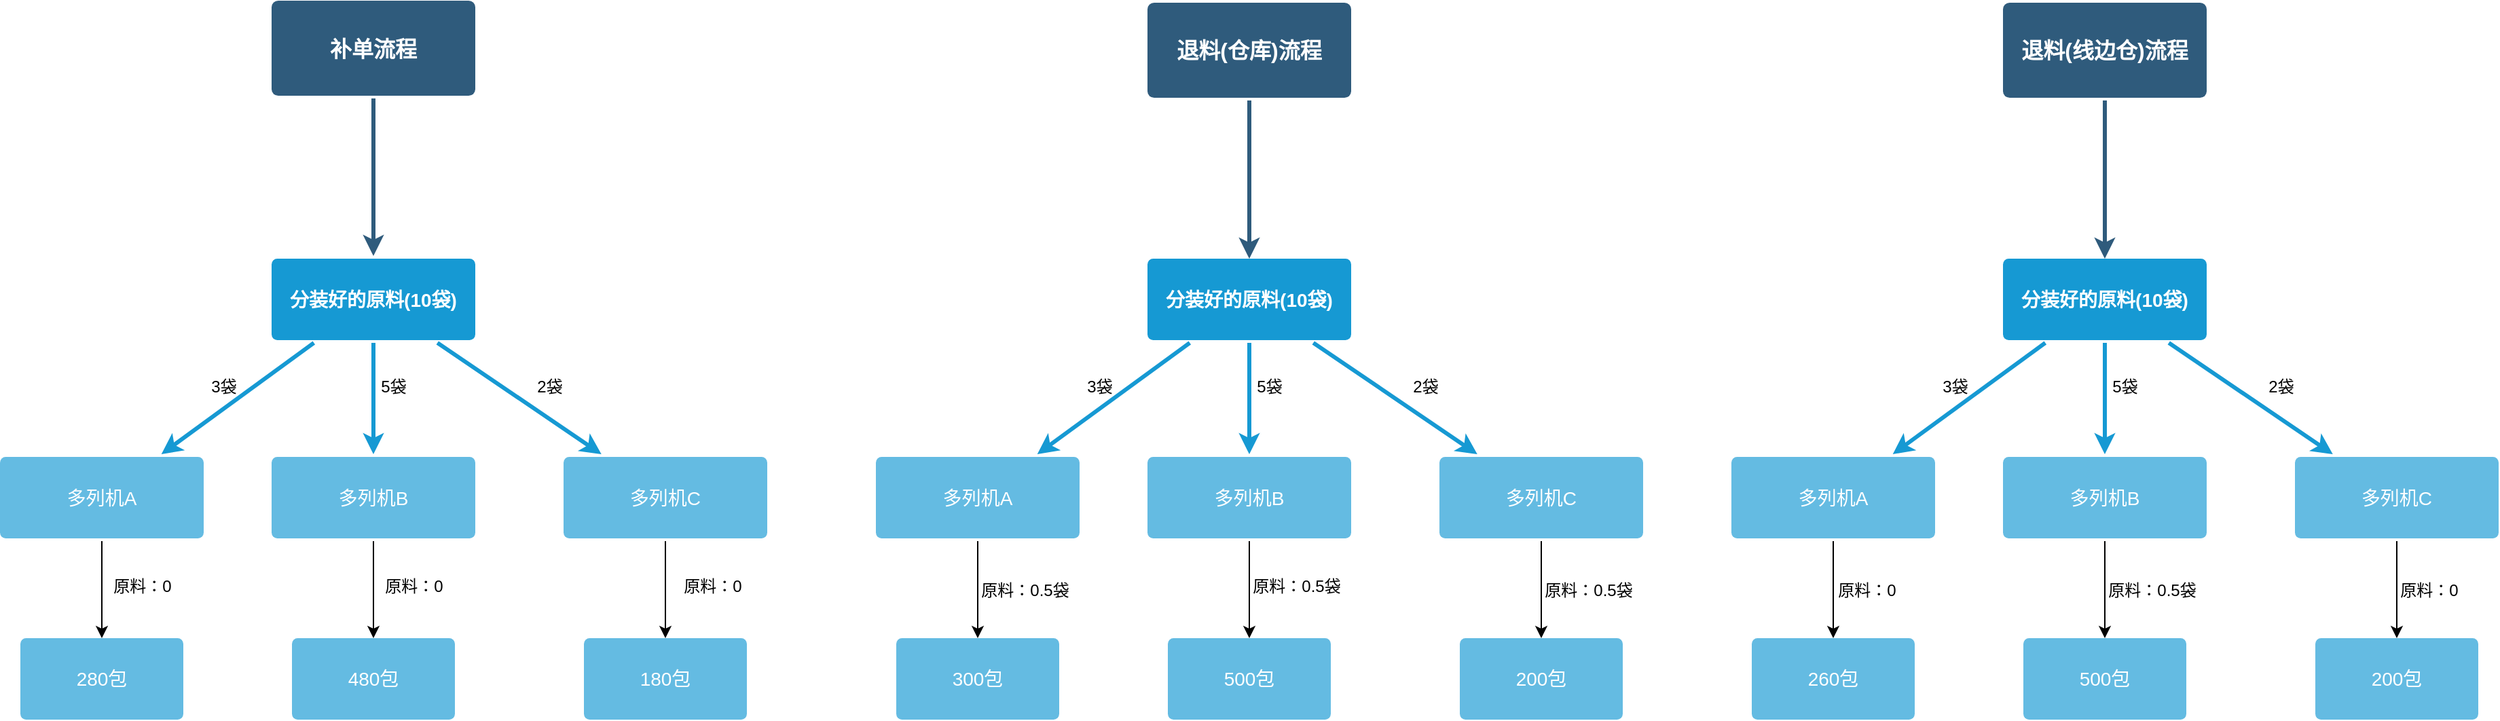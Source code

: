 <mxfile version="21.2.1" type="github">
  <diagram id="6a731a19-8d31-9384-78a2-239565b7b9f0" name="Page-1">
    <mxGraphModel dx="1050" dy="558" grid="1" gridSize="10" guides="1" tooltips="1" connect="1" arrows="1" fold="1" page="1" pageScale="1" pageWidth="1169" pageHeight="827" background="none" math="0" shadow="0">
      <root>
        <mxCell id="0" />
        <mxCell id="1" parent="0" />
        <mxCell id="1747" value="" style="edgeStyle=none;rounded=0;jumpStyle=none;html=1;shadow=0;labelBackgroundColor=none;startArrow=none;startFill=0;endArrow=classic;endFill=1;jettySize=auto;orthogonalLoop=1;strokeColor=#2F5B7C;strokeWidth=3;fontFamily=Helvetica;fontSize=16;fontColor=#23445D;spacing=5;" parent="1" source="1749" target="1760" edge="1">
          <mxGeometry relative="1" as="geometry" />
        </mxCell>
        <mxCell id="1749" value="补单流程" style="rounded=1;whiteSpace=wrap;html=1;shadow=0;labelBackgroundColor=none;strokeColor=none;strokeWidth=3;fillColor=#2F5B7C;fontFamily=Helvetica;fontSize=16;fontColor=#FFFFFF;align=center;fontStyle=1;spacing=5;arcSize=7;perimeterSpacing=2;" parent="1" vertex="1">
          <mxGeometry x="495" y="380.5" width="150" height="70" as="geometry" />
        </mxCell>
        <mxCell id="1757" value="" style="edgeStyle=none;rounded=0;jumpStyle=none;html=1;shadow=0;labelBackgroundColor=none;startArrow=none;startFill=0;endArrow=classic;endFill=1;jettySize=auto;orthogonalLoop=1;strokeColor=#1699D3;strokeWidth=3;fontFamily=Helvetica;fontSize=14;fontColor=#FFFFFF;spacing=5;" parent="1" source="1760" target="1763" edge="1">
          <mxGeometry relative="1" as="geometry" />
        </mxCell>
        <mxCell id="1758" value="" style="edgeStyle=none;rounded=0;jumpStyle=none;html=1;shadow=0;labelBackgroundColor=none;startArrow=none;startFill=0;endArrow=classic;endFill=1;jettySize=auto;orthogonalLoop=1;strokeColor=#1699D3;strokeWidth=3;fontFamily=Helvetica;fontSize=14;fontColor=#FFFFFF;spacing=5;" parent="1" source="1760" target="1762" edge="1">
          <mxGeometry relative="1" as="geometry" />
        </mxCell>
        <mxCell id="1759" value="" style="edgeStyle=none;rounded=0;jumpStyle=none;html=1;shadow=0;labelBackgroundColor=none;startArrow=none;startFill=0;endArrow=classic;endFill=1;jettySize=auto;orthogonalLoop=1;strokeColor=#1699D3;strokeWidth=3;fontFamily=Helvetica;fontSize=14;fontColor=#FFFFFF;spacing=5;" parent="1" source="1760" target="1761" edge="1">
          <mxGeometry relative="1" as="geometry" />
        </mxCell>
        <mxCell id="1760" value="分装好的原料(10袋)" style="rounded=1;whiteSpace=wrap;html=1;shadow=0;labelBackgroundColor=none;strokeColor=none;strokeWidth=3;fillColor=#1699d3;fontFamily=Helvetica;fontSize=14;fontColor=#FFFFFF;align=center;spacing=5;fontStyle=1;arcSize=7;perimeterSpacing=2;" parent="1" vertex="1">
          <mxGeometry x="495" y="570.5" width="150" height="60" as="geometry" />
        </mxCell>
        <mxCell id="JaPHCp0h_JNGcSFfh670-1789" value="" style="edgeStyle=orthogonalEdgeStyle;rounded=0;orthogonalLoop=1;jettySize=auto;html=1;" edge="1" parent="1" source="1761" target="JaPHCp0h_JNGcSFfh670-1788">
          <mxGeometry relative="1" as="geometry" />
        </mxCell>
        <mxCell id="1761" value="多列机C" style="rounded=1;whiteSpace=wrap;html=1;shadow=0;labelBackgroundColor=none;strokeColor=none;strokeWidth=3;fillColor=#64bbe2;fontFamily=Helvetica;fontSize=14;fontColor=#FFFFFF;align=center;spacing=5;arcSize=7;perimeterSpacing=2;" parent="1" vertex="1">
          <mxGeometry x="710" y="716.5" width="150" height="60" as="geometry" />
        </mxCell>
        <mxCell id="JaPHCp0h_JNGcSFfh670-1787" value="" style="edgeStyle=orthogonalEdgeStyle;rounded=0;orthogonalLoop=1;jettySize=auto;html=1;" edge="1" parent="1" source="1762" target="JaPHCp0h_JNGcSFfh670-1786">
          <mxGeometry relative="1" as="geometry" />
        </mxCell>
        <mxCell id="1762" value="多列机B" style="rounded=1;whiteSpace=wrap;html=1;shadow=0;labelBackgroundColor=none;strokeColor=none;strokeWidth=3;fillColor=#64bbe2;fontFamily=Helvetica;fontSize=14;fontColor=#FFFFFF;align=center;spacing=5;arcSize=7;perimeterSpacing=2;" parent="1" vertex="1">
          <mxGeometry x="495" y="716.5" width="150" height="60" as="geometry" />
        </mxCell>
        <mxCell id="JaPHCp0h_JNGcSFfh670-1783" value="" style="edgeStyle=orthogonalEdgeStyle;rounded=0;orthogonalLoop=1;jettySize=auto;html=1;" edge="1" parent="1" source="1763" target="JaPHCp0h_JNGcSFfh670-1782">
          <mxGeometry relative="1" as="geometry" />
        </mxCell>
        <mxCell id="1763" value="多列机A" style="rounded=1;whiteSpace=wrap;html=1;shadow=0;labelBackgroundColor=none;strokeColor=none;strokeWidth=3;fillColor=#64bbe2;fontFamily=Helvetica;fontSize=14;fontColor=#FFFFFF;align=center;spacing=5;arcSize=7;perimeterSpacing=2;" parent="1" vertex="1">
          <mxGeometry x="295" y="716.5" width="150" height="60" as="geometry" />
        </mxCell>
        <mxCell id="JaPHCp0h_JNGcSFfh670-1779" value="3袋" style="text;html=1;strokeColor=none;fillColor=none;align=center;verticalAlign=middle;whiteSpace=wrap;rounded=0;" vertex="1" parent="1">
          <mxGeometry x="430" y="650" width="60" height="30" as="geometry" />
        </mxCell>
        <mxCell id="JaPHCp0h_JNGcSFfh670-1780" value="5袋" style="text;html=1;strokeColor=none;fillColor=none;align=center;verticalAlign=middle;whiteSpace=wrap;rounded=0;" vertex="1" parent="1">
          <mxGeometry x="555" y="650" width="60" height="30" as="geometry" />
        </mxCell>
        <mxCell id="JaPHCp0h_JNGcSFfh670-1781" value="2袋" style="text;html=1;strokeColor=none;fillColor=none;align=center;verticalAlign=middle;whiteSpace=wrap;rounded=0;" vertex="1" parent="1">
          <mxGeometry x="670" y="650" width="60" height="30" as="geometry" />
        </mxCell>
        <mxCell id="JaPHCp0h_JNGcSFfh670-1782" value="280包" style="whiteSpace=wrap;html=1;fontSize=14;fillColor=#64bbe2;strokeColor=none;fontColor=#FFFFFF;rounded=1;shadow=0;labelBackgroundColor=none;strokeWidth=3;spacing=5;arcSize=7;" vertex="1" parent="1">
          <mxGeometry x="310" y="850" width="120" height="60" as="geometry" />
        </mxCell>
        <mxCell id="JaPHCp0h_JNGcSFfh670-1786" value="480包" style="whiteSpace=wrap;html=1;fontSize=14;fillColor=#64bbe2;strokeColor=none;fontColor=#FFFFFF;rounded=1;shadow=0;labelBackgroundColor=none;strokeWidth=3;spacing=5;arcSize=7;" vertex="1" parent="1">
          <mxGeometry x="510" y="850" width="120" height="60" as="geometry" />
        </mxCell>
        <mxCell id="JaPHCp0h_JNGcSFfh670-1788" value="180包" style="whiteSpace=wrap;html=1;fontSize=14;fillColor=#64bbe2;strokeColor=none;fontColor=#FFFFFF;rounded=1;shadow=0;labelBackgroundColor=none;strokeWidth=3;spacing=5;arcSize=7;" vertex="1" parent="1">
          <mxGeometry x="725" y="850" width="120" height="60" as="geometry" />
        </mxCell>
        <mxCell id="JaPHCp0h_JNGcSFfh670-1808" value="" style="edgeStyle=none;rounded=0;jumpStyle=none;html=1;shadow=0;labelBackgroundColor=none;startArrow=none;startFill=0;endArrow=classic;endFill=1;jettySize=auto;orthogonalLoop=1;strokeColor=#1699D3;strokeWidth=3;fontFamily=Helvetica;fontSize=14;fontColor=#FFFFFF;spacing=5;" edge="1" parent="1" source="JaPHCp0h_JNGcSFfh670-1811" target="JaPHCp0h_JNGcSFfh670-1817">
          <mxGeometry relative="1" as="geometry" />
        </mxCell>
        <mxCell id="JaPHCp0h_JNGcSFfh670-1809" value="" style="edgeStyle=none;rounded=0;jumpStyle=none;html=1;shadow=0;labelBackgroundColor=none;startArrow=none;startFill=0;endArrow=classic;endFill=1;jettySize=auto;orthogonalLoop=1;strokeColor=#1699D3;strokeWidth=3;fontFamily=Helvetica;fontSize=14;fontColor=#FFFFFF;spacing=5;" edge="1" parent="1" source="JaPHCp0h_JNGcSFfh670-1811" target="JaPHCp0h_JNGcSFfh670-1815">
          <mxGeometry relative="1" as="geometry" />
        </mxCell>
        <mxCell id="JaPHCp0h_JNGcSFfh670-1810" value="" style="edgeStyle=none;rounded=0;jumpStyle=none;html=1;shadow=0;labelBackgroundColor=none;startArrow=none;startFill=0;endArrow=classic;endFill=1;jettySize=auto;orthogonalLoop=1;strokeColor=#1699D3;strokeWidth=3;fontFamily=Helvetica;fontSize=14;fontColor=#FFFFFF;spacing=5;" edge="1" parent="1" source="JaPHCp0h_JNGcSFfh670-1811" target="JaPHCp0h_JNGcSFfh670-1813">
          <mxGeometry relative="1" as="geometry" />
        </mxCell>
        <mxCell id="JaPHCp0h_JNGcSFfh670-1811" value="分装好的原料(10袋)" style="rounded=1;whiteSpace=wrap;html=1;shadow=0;labelBackgroundColor=none;strokeColor=none;strokeWidth=3;fillColor=#1699d3;fontFamily=Helvetica;fontSize=14;fontColor=#FFFFFF;align=center;spacing=5;fontStyle=1;arcSize=7;perimeterSpacing=2;" vertex="1" parent="1">
          <mxGeometry x="1140" y="570.5" width="150" height="60" as="geometry" />
        </mxCell>
        <mxCell id="JaPHCp0h_JNGcSFfh670-1812" value="" style="edgeStyle=orthogonalEdgeStyle;rounded=0;orthogonalLoop=1;jettySize=auto;html=1;" edge="1" parent="1" source="JaPHCp0h_JNGcSFfh670-1813" target="JaPHCp0h_JNGcSFfh670-1823">
          <mxGeometry relative="1" as="geometry" />
        </mxCell>
        <mxCell id="JaPHCp0h_JNGcSFfh670-1813" value="多列机C" style="rounded=1;whiteSpace=wrap;html=1;shadow=0;labelBackgroundColor=none;strokeColor=none;strokeWidth=3;fillColor=#64bbe2;fontFamily=Helvetica;fontSize=14;fontColor=#FFFFFF;align=center;spacing=5;arcSize=7;perimeterSpacing=2;" vertex="1" parent="1">
          <mxGeometry x="1355" y="716.5" width="150" height="60" as="geometry" />
        </mxCell>
        <mxCell id="JaPHCp0h_JNGcSFfh670-1814" value="" style="edgeStyle=orthogonalEdgeStyle;rounded=0;orthogonalLoop=1;jettySize=auto;html=1;" edge="1" parent="1" source="JaPHCp0h_JNGcSFfh670-1815" target="JaPHCp0h_JNGcSFfh670-1822">
          <mxGeometry relative="1" as="geometry" />
        </mxCell>
        <mxCell id="JaPHCp0h_JNGcSFfh670-1815" value="多列机B" style="rounded=1;whiteSpace=wrap;html=1;shadow=0;labelBackgroundColor=none;strokeColor=none;strokeWidth=3;fillColor=#64bbe2;fontFamily=Helvetica;fontSize=14;fontColor=#FFFFFF;align=center;spacing=5;arcSize=7;perimeterSpacing=2;" vertex="1" parent="1">
          <mxGeometry x="1140" y="716.5" width="150" height="60" as="geometry" />
        </mxCell>
        <mxCell id="JaPHCp0h_JNGcSFfh670-1816" value="" style="edgeStyle=orthogonalEdgeStyle;rounded=0;orthogonalLoop=1;jettySize=auto;html=1;" edge="1" parent="1" source="JaPHCp0h_JNGcSFfh670-1817" target="JaPHCp0h_JNGcSFfh670-1821">
          <mxGeometry relative="1" as="geometry" />
        </mxCell>
        <mxCell id="JaPHCp0h_JNGcSFfh670-1817" value="多列机A" style="rounded=1;whiteSpace=wrap;html=1;shadow=0;labelBackgroundColor=none;strokeColor=none;strokeWidth=3;fillColor=#64bbe2;fontFamily=Helvetica;fontSize=14;fontColor=#FFFFFF;align=center;spacing=5;arcSize=7;perimeterSpacing=2;" vertex="1" parent="1">
          <mxGeometry x="940" y="716.5" width="150" height="60" as="geometry" />
        </mxCell>
        <mxCell id="JaPHCp0h_JNGcSFfh670-1818" value="3袋" style="text;html=1;strokeColor=none;fillColor=none;align=center;verticalAlign=middle;whiteSpace=wrap;rounded=0;" vertex="1" parent="1">
          <mxGeometry x="1075" y="650" width="60" height="30" as="geometry" />
        </mxCell>
        <mxCell id="JaPHCp0h_JNGcSFfh670-1819" value="5袋" style="text;html=1;strokeColor=none;fillColor=none;align=center;verticalAlign=middle;whiteSpace=wrap;rounded=0;" vertex="1" parent="1">
          <mxGeometry x="1200" y="650" width="60" height="30" as="geometry" />
        </mxCell>
        <mxCell id="JaPHCp0h_JNGcSFfh670-1820" value="2袋" style="text;html=1;strokeColor=none;fillColor=none;align=center;verticalAlign=middle;whiteSpace=wrap;rounded=0;" vertex="1" parent="1">
          <mxGeometry x="1315" y="650" width="60" height="30" as="geometry" />
        </mxCell>
        <mxCell id="JaPHCp0h_JNGcSFfh670-1821" value="300包" style="whiteSpace=wrap;html=1;fontSize=14;fillColor=#64bbe2;strokeColor=none;fontColor=#FFFFFF;rounded=1;shadow=0;labelBackgroundColor=none;strokeWidth=3;spacing=5;arcSize=7;" vertex="1" parent="1">
          <mxGeometry x="955" y="850" width="120" height="60" as="geometry" />
        </mxCell>
        <mxCell id="JaPHCp0h_JNGcSFfh670-1822" value="500包" style="whiteSpace=wrap;html=1;fontSize=14;fillColor=#64bbe2;strokeColor=none;fontColor=#FFFFFF;rounded=1;shadow=0;labelBackgroundColor=none;strokeWidth=3;spacing=5;arcSize=7;" vertex="1" parent="1">
          <mxGeometry x="1155" y="850" width="120" height="60" as="geometry" />
        </mxCell>
        <mxCell id="JaPHCp0h_JNGcSFfh670-1823" value="200包" style="whiteSpace=wrap;html=1;fontSize=14;fillColor=#64bbe2;strokeColor=none;fontColor=#FFFFFF;rounded=1;shadow=0;labelBackgroundColor=none;strokeWidth=3;spacing=5;arcSize=7;" vertex="1" parent="1">
          <mxGeometry x="1370" y="850" width="120" height="60" as="geometry" />
        </mxCell>
        <mxCell id="JaPHCp0h_JNGcSFfh670-1824" value="" style="edgeStyle=none;rounded=0;jumpStyle=none;html=1;shadow=0;labelBackgroundColor=none;startArrow=none;startFill=0;endArrow=classic;endFill=1;jettySize=auto;orthogonalLoop=1;strokeColor=#1699D3;strokeWidth=3;fontFamily=Helvetica;fontSize=14;fontColor=#FFFFFF;spacing=5;" edge="1" parent="1" source="JaPHCp0h_JNGcSFfh670-1827" target="JaPHCp0h_JNGcSFfh670-1833">
          <mxGeometry relative="1" as="geometry" />
        </mxCell>
        <mxCell id="JaPHCp0h_JNGcSFfh670-1825" value="" style="edgeStyle=none;rounded=0;jumpStyle=none;html=1;shadow=0;labelBackgroundColor=none;startArrow=none;startFill=0;endArrow=classic;endFill=1;jettySize=auto;orthogonalLoop=1;strokeColor=#1699D3;strokeWidth=3;fontFamily=Helvetica;fontSize=14;fontColor=#FFFFFF;spacing=5;" edge="1" parent="1" source="JaPHCp0h_JNGcSFfh670-1827" target="JaPHCp0h_JNGcSFfh670-1831">
          <mxGeometry relative="1" as="geometry" />
        </mxCell>
        <mxCell id="JaPHCp0h_JNGcSFfh670-1826" value="" style="edgeStyle=none;rounded=0;jumpStyle=none;html=1;shadow=0;labelBackgroundColor=none;startArrow=none;startFill=0;endArrow=classic;endFill=1;jettySize=auto;orthogonalLoop=1;strokeColor=#1699D3;strokeWidth=3;fontFamily=Helvetica;fontSize=14;fontColor=#FFFFFF;spacing=5;" edge="1" parent="1" source="JaPHCp0h_JNGcSFfh670-1827" target="JaPHCp0h_JNGcSFfh670-1829">
          <mxGeometry relative="1" as="geometry" />
        </mxCell>
        <mxCell id="JaPHCp0h_JNGcSFfh670-1827" value="分装好的原料(10袋)" style="rounded=1;whiteSpace=wrap;html=1;shadow=0;labelBackgroundColor=none;strokeColor=none;strokeWidth=3;fillColor=#1699d3;fontFamily=Helvetica;fontSize=14;fontColor=#FFFFFF;align=center;spacing=5;fontStyle=1;arcSize=7;perimeterSpacing=2;" vertex="1" parent="1">
          <mxGeometry x="1770" y="570.5" width="150" height="60" as="geometry" />
        </mxCell>
        <mxCell id="JaPHCp0h_JNGcSFfh670-1828" value="" style="edgeStyle=orthogonalEdgeStyle;rounded=0;orthogonalLoop=1;jettySize=auto;html=1;" edge="1" parent="1" source="JaPHCp0h_JNGcSFfh670-1829" target="JaPHCp0h_JNGcSFfh670-1839">
          <mxGeometry relative="1" as="geometry" />
        </mxCell>
        <mxCell id="JaPHCp0h_JNGcSFfh670-1829" value="多列机C" style="rounded=1;whiteSpace=wrap;html=1;shadow=0;labelBackgroundColor=none;strokeColor=none;strokeWidth=3;fillColor=#64bbe2;fontFamily=Helvetica;fontSize=14;fontColor=#FFFFFF;align=center;spacing=5;arcSize=7;perimeterSpacing=2;" vertex="1" parent="1">
          <mxGeometry x="1985" y="716.5" width="150" height="60" as="geometry" />
        </mxCell>
        <mxCell id="JaPHCp0h_JNGcSFfh670-1830" value="" style="edgeStyle=orthogonalEdgeStyle;rounded=0;orthogonalLoop=1;jettySize=auto;html=1;" edge="1" parent="1" source="JaPHCp0h_JNGcSFfh670-1831" target="JaPHCp0h_JNGcSFfh670-1838">
          <mxGeometry relative="1" as="geometry" />
        </mxCell>
        <mxCell id="JaPHCp0h_JNGcSFfh670-1831" value="多列机B" style="rounded=1;whiteSpace=wrap;html=1;shadow=0;labelBackgroundColor=none;strokeColor=none;strokeWidth=3;fillColor=#64bbe2;fontFamily=Helvetica;fontSize=14;fontColor=#FFFFFF;align=center;spacing=5;arcSize=7;perimeterSpacing=2;" vertex="1" parent="1">
          <mxGeometry x="1770" y="716.5" width="150" height="60" as="geometry" />
        </mxCell>
        <mxCell id="JaPHCp0h_JNGcSFfh670-1832" value="" style="edgeStyle=orthogonalEdgeStyle;rounded=0;orthogonalLoop=1;jettySize=auto;html=1;" edge="1" parent="1" source="JaPHCp0h_JNGcSFfh670-1833" target="JaPHCp0h_JNGcSFfh670-1837">
          <mxGeometry relative="1" as="geometry" />
        </mxCell>
        <mxCell id="JaPHCp0h_JNGcSFfh670-1833" value="多列机A" style="rounded=1;whiteSpace=wrap;html=1;shadow=0;labelBackgroundColor=none;strokeColor=none;strokeWidth=3;fillColor=#64bbe2;fontFamily=Helvetica;fontSize=14;fontColor=#FFFFFF;align=center;spacing=5;arcSize=7;perimeterSpacing=2;" vertex="1" parent="1">
          <mxGeometry x="1570" y="716.5" width="150" height="60" as="geometry" />
        </mxCell>
        <mxCell id="JaPHCp0h_JNGcSFfh670-1834" value="3袋" style="text;html=1;strokeColor=none;fillColor=none;align=center;verticalAlign=middle;whiteSpace=wrap;rounded=0;" vertex="1" parent="1">
          <mxGeometry x="1705" y="650" width="60" height="30" as="geometry" />
        </mxCell>
        <mxCell id="JaPHCp0h_JNGcSFfh670-1835" value="5袋" style="text;html=1;strokeColor=none;fillColor=none;align=center;verticalAlign=middle;whiteSpace=wrap;rounded=0;" vertex="1" parent="1">
          <mxGeometry x="1830" y="650" width="60" height="30" as="geometry" />
        </mxCell>
        <mxCell id="JaPHCp0h_JNGcSFfh670-1836" value="2袋" style="text;html=1;strokeColor=none;fillColor=none;align=center;verticalAlign=middle;whiteSpace=wrap;rounded=0;" vertex="1" parent="1">
          <mxGeometry x="1945" y="650" width="60" height="30" as="geometry" />
        </mxCell>
        <mxCell id="JaPHCp0h_JNGcSFfh670-1837" value="260包" style="whiteSpace=wrap;html=1;fontSize=14;fillColor=#64bbe2;strokeColor=none;fontColor=#FFFFFF;rounded=1;shadow=0;labelBackgroundColor=none;strokeWidth=3;spacing=5;arcSize=7;" vertex="1" parent="1">
          <mxGeometry x="1585" y="850" width="120" height="60" as="geometry" />
        </mxCell>
        <mxCell id="JaPHCp0h_JNGcSFfh670-1838" value="500包" style="whiteSpace=wrap;html=1;fontSize=14;fillColor=#64bbe2;strokeColor=none;fontColor=#FFFFFF;rounded=1;shadow=0;labelBackgroundColor=none;strokeWidth=3;spacing=5;arcSize=7;" vertex="1" parent="1">
          <mxGeometry x="1785" y="850" width="120" height="60" as="geometry" />
        </mxCell>
        <mxCell id="JaPHCp0h_JNGcSFfh670-1839" value="200包" style="whiteSpace=wrap;html=1;fontSize=14;fillColor=#64bbe2;strokeColor=none;fontColor=#FFFFFF;rounded=1;shadow=0;labelBackgroundColor=none;strokeWidth=3;spacing=5;arcSize=7;" vertex="1" parent="1">
          <mxGeometry x="2000" y="850" width="120" height="60" as="geometry" />
        </mxCell>
        <mxCell id="JaPHCp0h_JNGcSFfh670-1840" value="原料：0" style="text;html=1;strokeColor=none;fillColor=none;align=center;verticalAlign=middle;whiteSpace=wrap;rounded=0;" vertex="1" parent="1">
          <mxGeometry x="370" y="797" width="60" height="30" as="geometry" />
        </mxCell>
        <mxCell id="JaPHCp0h_JNGcSFfh670-1841" value="原料：0" style="text;html=1;strokeColor=none;fillColor=none;align=center;verticalAlign=middle;whiteSpace=wrap;rounded=0;" vertex="1" parent="1">
          <mxGeometry x="570" y="797" width="60" height="30" as="geometry" />
        </mxCell>
        <mxCell id="JaPHCp0h_JNGcSFfh670-1842" value="原料：0" style="text;html=1;strokeColor=none;fillColor=none;align=center;verticalAlign=middle;whiteSpace=wrap;rounded=0;" vertex="1" parent="1">
          <mxGeometry x="790" y="797" width="60" height="30" as="geometry" />
        </mxCell>
        <mxCell id="JaPHCp0h_JNGcSFfh670-1843" value="原料：0.5袋" style="text;html=1;strokeColor=none;fillColor=none;align=center;verticalAlign=middle;whiteSpace=wrap;rounded=0;" vertex="1" parent="1">
          <mxGeometry x="1010" y="800" width="80" height="30" as="geometry" />
        </mxCell>
        <mxCell id="JaPHCp0h_JNGcSFfh670-1844" value="原料：0.5袋" style="text;html=1;strokeColor=none;fillColor=none;align=center;verticalAlign=middle;whiteSpace=wrap;rounded=0;" vertex="1" parent="1">
          <mxGeometry x="1210" y="797" width="80" height="30" as="geometry" />
        </mxCell>
        <mxCell id="JaPHCp0h_JNGcSFfh670-1845" value="原料：0.5袋" style="text;html=1;strokeColor=none;fillColor=none;align=center;verticalAlign=middle;whiteSpace=wrap;rounded=0;" vertex="1" parent="1">
          <mxGeometry x="1425" y="800" width="80" height="30" as="geometry" />
        </mxCell>
        <mxCell id="JaPHCp0h_JNGcSFfh670-1846" value="原料：0.5袋" style="text;html=1;strokeColor=none;fillColor=none;align=center;verticalAlign=middle;whiteSpace=wrap;rounded=0;" vertex="1" parent="1">
          <mxGeometry x="1840" y="800" width="80" height="30" as="geometry" />
        </mxCell>
        <mxCell id="JaPHCp0h_JNGcSFfh670-1847" value="原料：0" style="text;html=1;strokeColor=none;fillColor=none;align=center;verticalAlign=middle;whiteSpace=wrap;rounded=0;" vertex="1" parent="1">
          <mxGeometry x="2044" y="800" width="80" height="30" as="geometry" />
        </mxCell>
        <mxCell id="JaPHCp0h_JNGcSFfh670-1848" value="原料：0" style="text;html=1;strokeColor=none;fillColor=none;align=center;verticalAlign=middle;whiteSpace=wrap;rounded=0;" vertex="1" parent="1">
          <mxGeometry x="1630" y="800" width="80" height="30" as="geometry" />
        </mxCell>
        <mxCell id="JaPHCp0h_JNGcSFfh670-1849" value="" style="edgeStyle=none;rounded=0;jumpStyle=none;html=1;shadow=0;labelBackgroundColor=none;startArrow=none;startFill=0;endArrow=classic;endFill=1;jettySize=auto;orthogonalLoop=1;strokeColor=#2F5B7C;strokeWidth=3;fontFamily=Helvetica;fontSize=16;fontColor=#23445D;spacing=5;" edge="1" parent="1" source="JaPHCp0h_JNGcSFfh670-1850">
          <mxGeometry relative="1" as="geometry">
            <mxPoint x="1215" y="570.5" as="targetPoint" />
          </mxGeometry>
        </mxCell>
        <mxCell id="JaPHCp0h_JNGcSFfh670-1850" value="退料(仓库)流程" style="rounded=1;whiteSpace=wrap;html=1;shadow=0;labelBackgroundColor=none;strokeColor=none;strokeWidth=3;fillColor=#2F5B7C;fontFamily=Helvetica;fontSize=16;fontColor=#FFFFFF;align=center;fontStyle=1;spacing=5;arcSize=7;perimeterSpacing=2;" vertex="1" parent="1">
          <mxGeometry x="1140" y="382" width="150" height="70" as="geometry" />
        </mxCell>
        <mxCell id="JaPHCp0h_JNGcSFfh670-1851" value="" style="edgeStyle=none;rounded=0;jumpStyle=none;html=1;shadow=0;labelBackgroundColor=none;startArrow=none;startFill=0;endArrow=classic;endFill=1;jettySize=auto;orthogonalLoop=1;strokeColor=#2F5B7C;strokeWidth=3;fontFamily=Helvetica;fontSize=16;fontColor=#23445D;spacing=5;" edge="1" parent="1" source="JaPHCp0h_JNGcSFfh670-1852">
          <mxGeometry relative="1" as="geometry">
            <mxPoint x="1845" y="570.5" as="targetPoint" />
          </mxGeometry>
        </mxCell>
        <mxCell id="JaPHCp0h_JNGcSFfh670-1852" value="退料(线边仓)流程" style="rounded=1;whiteSpace=wrap;html=1;shadow=0;labelBackgroundColor=none;strokeColor=none;strokeWidth=3;fillColor=#2F5B7C;fontFamily=Helvetica;fontSize=16;fontColor=#FFFFFF;align=center;fontStyle=1;spacing=5;arcSize=7;perimeterSpacing=2;" vertex="1" parent="1">
          <mxGeometry x="1770" y="382" width="150" height="70" as="geometry" />
        </mxCell>
      </root>
    </mxGraphModel>
  </diagram>
</mxfile>
